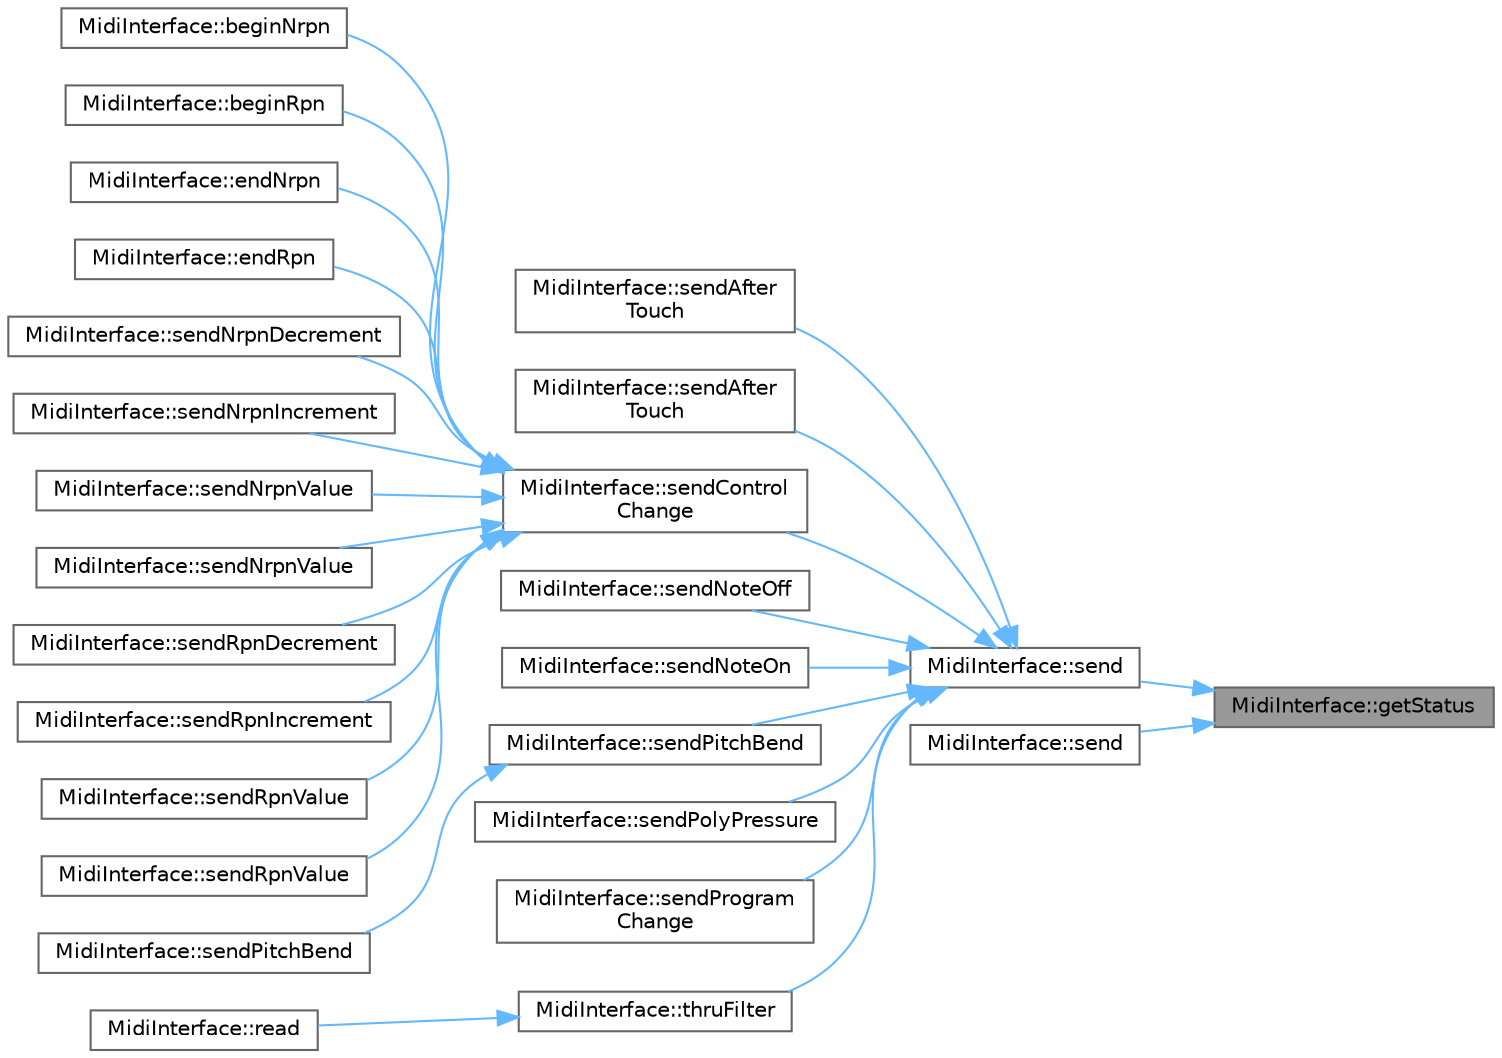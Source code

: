 digraph "MidiInterface::getStatus"
{
 // INTERACTIVE_SVG=YES
 // LATEX_PDF_SIZE
  bgcolor="transparent";
  edge [fontname=Helvetica,fontsize=10,labelfontname=Helvetica,labelfontsize=10];
  node [fontname=Helvetica,fontsize=10,shape=box,height=0.2,width=0.4];
  rankdir="RL";
  Node1 [id="Node000001",label="MidiInterface::getStatus",height=0.2,width=0.4,color="gray40", fillcolor="grey60", style="filled", fontcolor="black",tooltip=" "];
  Node1 -> Node2 [id="edge1_Node000001_Node000002",dir="back",color="steelblue1",style="solid",tooltip=" "];
  Node2 [id="Node000002",label="MidiInterface::send",height=0.2,width=0.4,color="grey40", fillcolor="white", style="filled",URL="$d7/db2/group__output_ga806320755dc058fc62cd727329dc1488.html#ga806320755dc058fc62cd727329dc1488",tooltip="Send a MIDI message."];
  Node2 -> Node3 [id="edge2_Node000002_Node000003",dir="back",color="steelblue1",style="solid",tooltip=" "];
  Node3 [id="Node000003",label="MidiInterface::sendAfter\lTouch",height=0.2,width=0.4,color="grey40", fillcolor="white", style="filled",URL="$d7/db2/group__output_ga8f9445f1808b7aa80535aec7d38de6bb.html#ga8f9445f1808b7aa80535aec7d38de6bb",tooltip="Send a Polyphonic AfterTouch message (applies to a specified note)"];
  Node2 -> Node4 [id="edge3_Node000002_Node000004",dir="back",color="steelblue1",style="solid",tooltip=" "];
  Node4 [id="Node000004",label="MidiInterface::sendAfter\lTouch",height=0.2,width=0.4,color="grey40", fillcolor="white", style="filled",URL="$d7/db2/group__output_ga15b8bb0e4b1f528ae81ec018897a3734.html#ga15b8bb0e4b1f528ae81ec018897a3734",tooltip="Send a MonoPhonic AfterTouch message (applies to all notes)"];
  Node2 -> Node5 [id="edge4_Node000002_Node000005",dir="back",color="steelblue1",style="solid",tooltip=" "];
  Node5 [id="Node000005",label="MidiInterface::sendControl\lChange",height=0.2,width=0.4,color="grey40", fillcolor="white", style="filled",URL="$d7/db2/group__output_ga7a274e7fda3f26a257844e695ef5825b.html#ga7a274e7fda3f26a257844e695ef5825b",tooltip="Send a Control Change message."];
  Node5 -> Node6 [id="edge5_Node000005_Node000006",dir="back",color="steelblue1",style="solid",tooltip=" "];
  Node6 [id="Node000006",label="MidiInterface::beginNrpn",height=0.2,width=0.4,color="grey40", fillcolor="white", style="filled",URL="$d7/db2/group__output_ga8b26d6bf9ee8b1ec412b9fa000825c1b.html#ga8b26d6bf9ee8b1ec412b9fa000825c1b",tooltip="Start a Non-Registered Parameter Number frame."];
  Node5 -> Node7 [id="edge6_Node000005_Node000007",dir="back",color="steelblue1",style="solid",tooltip=" "];
  Node7 [id="Node000007",label="MidiInterface::beginRpn",height=0.2,width=0.4,color="grey40", fillcolor="white", style="filled",URL="$d7/db2/group__output_ga8c0d80cbbc31164207a5daac5c2c0250.html#ga8c0d80cbbc31164207a5daac5c2c0250",tooltip="Start a Registered Parameter Number frame."];
  Node5 -> Node8 [id="edge7_Node000005_Node000008",dir="back",color="steelblue1",style="solid",tooltip=" "];
  Node8 [id="Node000008",label="MidiInterface::endNrpn",height=0.2,width=0.4,color="grey40", fillcolor="white", style="filled",URL="$d7/db2/group__output_ga522eea83ce5280e72bbe963d16c63de0.html#ga522eea83ce5280e72bbe963d16c63de0",tooltip="Terminate an NRPN frame. This will send a Null Function to deselect the currently selected NRPN."];
  Node5 -> Node9 [id="edge8_Node000005_Node000009",dir="back",color="steelblue1",style="solid",tooltip=" "];
  Node9 [id="Node000009",label="MidiInterface::endRpn",height=0.2,width=0.4,color="grey40", fillcolor="white", style="filled",URL="$d7/db2/group__output_ga2e41151a46d4f00458668cc0c59b9937.html#ga2e41151a46d4f00458668cc0c59b9937",tooltip="Terminate an RPN frame. This will send a Null Function to deselect the currently selected RPN."];
  Node5 -> Node10 [id="edge9_Node000005_Node000010",dir="back",color="steelblue1",style="solid",tooltip=" "];
  Node10 [id="Node000010",label="MidiInterface::sendNrpnDecrement",height=0.2,width=0.4,color="grey40", fillcolor="white", style="filled",URL="$d7/db2/group__output_ga17e1abb84d45a9062449a674c04a9b74.html#ga17e1abb84d45a9062449a674c04a9b74",tooltip=" "];
  Node5 -> Node11 [id="edge10_Node000005_Node000011",dir="back",color="steelblue1",style="solid",tooltip=" "];
  Node11 [id="Node000011",label="MidiInterface::sendNrpnIncrement",height=0.2,width=0.4,color="grey40", fillcolor="white", style="filled",URL="$d7/db2/group__output_ga0a6887687cf94a54e0d2b05739623e4c.html#ga0a6887687cf94a54e0d2b05739623e4c",tooltip=" "];
  Node5 -> Node12 [id="edge11_Node000005_Node000012",dir="back",color="steelblue1",style="solid",tooltip=" "];
  Node12 [id="Node000012",label="MidiInterface::sendNrpnValue",height=0.2,width=0.4,color="grey40", fillcolor="white", style="filled",URL="$d7/db2/group__output_ga9a94df00a0b72f66849f9e4db5a29880.html#ga9a94df00a0b72f66849f9e4db5a29880",tooltip="Send separate MSB/LSB values for the currently selected NRPN number."];
  Node5 -> Node13 [id="edge12_Node000005_Node000013",dir="back",color="steelblue1",style="solid",tooltip=" "];
  Node13 [id="Node000013",label="MidiInterface::sendNrpnValue",height=0.2,width=0.4,color="grey40", fillcolor="white", style="filled",URL="$d7/db2/group__output_gae5bf8f378de3b787f2b943f2349272f9.html#gae5bf8f378de3b787f2b943f2349272f9",tooltip="Send a 14-bit value for the currently selected NRPN number."];
  Node5 -> Node14 [id="edge13_Node000005_Node000014",dir="back",color="steelblue1",style="solid",tooltip=" "];
  Node14 [id="Node000014",label="MidiInterface::sendRpnDecrement",height=0.2,width=0.4,color="grey40", fillcolor="white", style="filled",URL="$d7/db2/group__output_gabde92f35330f7656195dc015c5ac8075.html#gabde92f35330f7656195dc015c5ac8075",tooltip=" "];
  Node5 -> Node15 [id="edge14_Node000005_Node000015",dir="back",color="steelblue1",style="solid",tooltip=" "];
  Node15 [id="Node000015",label="MidiInterface::sendRpnIncrement",height=0.2,width=0.4,color="grey40", fillcolor="white", style="filled",URL="$d7/db2/group__output_ga11b1ea9c4ae69689c8d7f1b3258f2ec3.html#ga11b1ea9c4ae69689c8d7f1b3258f2ec3",tooltip=" "];
  Node5 -> Node16 [id="edge15_Node000005_Node000016",dir="back",color="steelblue1",style="solid",tooltip=" "];
  Node16 [id="Node000016",label="MidiInterface::sendRpnValue",height=0.2,width=0.4,color="grey40", fillcolor="white", style="filled",URL="$d7/db2/group__output_ga21d533eef35687c9abfa5fc2bf764b1d.html#ga21d533eef35687c9abfa5fc2bf764b1d",tooltip="Send separate MSB/LSB values for the currently selected RPN number."];
  Node5 -> Node17 [id="edge16_Node000005_Node000017",dir="back",color="steelblue1",style="solid",tooltip=" "];
  Node17 [id="Node000017",label="MidiInterface::sendRpnValue",height=0.2,width=0.4,color="grey40", fillcolor="white", style="filled",URL="$d7/db2/group__output_gac14d9facb3443437e5c1363042ae091f.html#gac14d9facb3443437e5c1363042ae091f",tooltip="Send a 14-bit value for the currently selected RPN number."];
  Node2 -> Node18 [id="edge17_Node000002_Node000018",dir="back",color="steelblue1",style="solid",tooltip=" "];
  Node18 [id="Node000018",label="MidiInterface::sendNoteOff",height=0.2,width=0.4,color="grey40", fillcolor="white", style="filled",URL="$d7/db2/group__output_gad6aba12074008b67bc385a4c32672437.html#gad6aba12074008b67bc385a4c32672437",tooltip="Send a Note Off message."];
  Node2 -> Node19 [id="edge18_Node000002_Node000019",dir="back",color="steelblue1",style="solid",tooltip=" "];
  Node19 [id="Node000019",label="MidiInterface::sendNoteOn",height=0.2,width=0.4,color="grey40", fillcolor="white", style="filled",URL="$d7/db2/group__output_ga580fb85c5b020566dc04cabc42aae9dc.html#ga580fb85c5b020566dc04cabc42aae9dc",tooltip="Send a Note On message."];
  Node2 -> Node20 [id="edge19_Node000002_Node000020",dir="back",color="steelblue1",style="solid",tooltip=" "];
  Node20 [id="Node000020",label="MidiInterface::sendPitchBend",height=0.2,width=0.4,color="grey40", fillcolor="white", style="filled",URL="$d7/db2/group__output_ga2fd10aa2a31236679add8a6a01a5e70a.html#ga2fd10aa2a31236679add8a6a01a5e70a",tooltip="Send a Pitch Bend message using a signed integer value."];
  Node20 -> Node21 [id="edge20_Node000020_Node000021",dir="back",color="steelblue1",style="solid",tooltip=" "];
  Node21 [id="Node000021",label="MidiInterface::sendPitchBend",height=0.2,width=0.4,color="grey40", fillcolor="white", style="filled",URL="$d7/db2/group__output_gaaaf16c1334640e690ecbd835d645e4cb.html#gaaaf16c1334640e690ecbd835d645e4cb",tooltip="Send a Pitch Bend message using a floating point value."];
  Node2 -> Node22 [id="edge21_Node000002_Node000022",dir="back",color="steelblue1",style="solid",tooltip=" "];
  Node22 [id="Node000022",label="MidiInterface::sendPolyPressure",height=0.2,width=0.4,color="grey40", fillcolor="white", style="filled",URL="$d7/db2/group__output_ga9de92ebd5184cf993dbbca98a98afaed.html#ga9de92ebd5184cf993dbbca98a98afaed",tooltip="Send a Polyphonic AfterTouch message (applies to a specified note)"];
  Node2 -> Node23 [id="edge22_Node000002_Node000023",dir="back",color="steelblue1",style="solid",tooltip=" "];
  Node23 [id="Node000023",label="MidiInterface::sendProgram\lChange",height=0.2,width=0.4,color="grey40", fillcolor="white", style="filled",URL="$d7/db2/group__output_ga87eb10a0b528a55fb30b1152d34a6f2f.html#ga87eb10a0b528a55fb30b1152d34a6f2f",tooltip="Send a Program Change message."];
  Node2 -> Node24 [id="edge23_Node000002_Node000024",dir="back",color="steelblue1",style="solid",tooltip=" "];
  Node24 [id="Node000024",label="MidiInterface::thruFilter",height=0.2,width=0.4,color="grey40", fillcolor="white", style="filled",URL="$df/d6a/class_midi_interface_a8405cc7229e4eab30520ae005ec79e10.html#a8405cc7229e4eab30520ae005ec79e10",tooltip=" "];
  Node24 -> Node25 [id="edge24_Node000024_Node000025",dir="back",color="steelblue1",style="solid",tooltip=" "];
  Node25 [id="Node000025",label="MidiInterface::read",height=0.2,width=0.4,color="grey40", fillcolor="white", style="filled",URL="$dc/df1/group__input_gac7da892409239a434deff28b5d5cedbe.html#gac7da892409239a434deff28b5d5cedbe",tooltip="Read messages on a specified channel."];
  Node1 -> Node26 [id="edge25_Node000001_Node000026",dir="back",color="steelblue1",style="solid",tooltip=" "];
  Node26 [id="Node000026",label="MidiInterface::send",height=0.2,width=0.4,color="grey40", fillcolor="white", style="filled",URL="$d7/db2/group__output_ga58454de7d3ee8ee824f955c805151ad2.html#ga58454de7d3ee8ee824f955c805151ad2",tooltip="Generate and send a MIDI message from the values given."];
}

